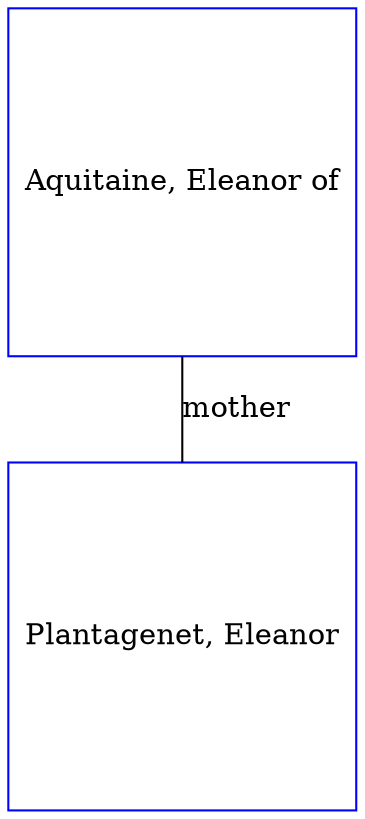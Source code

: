 digraph D {
    edge [dir=none];    node [shape=box];    "022320"   [label="Plantagenet, Eleanor", shape=box, regular=1, color="blue"] ;
"022319"   [label="Aquitaine, Eleanor of", shape=box, regular=1, color="blue"] ;
022319->022320 [label="mother",arrowsize=0.0]; 
}